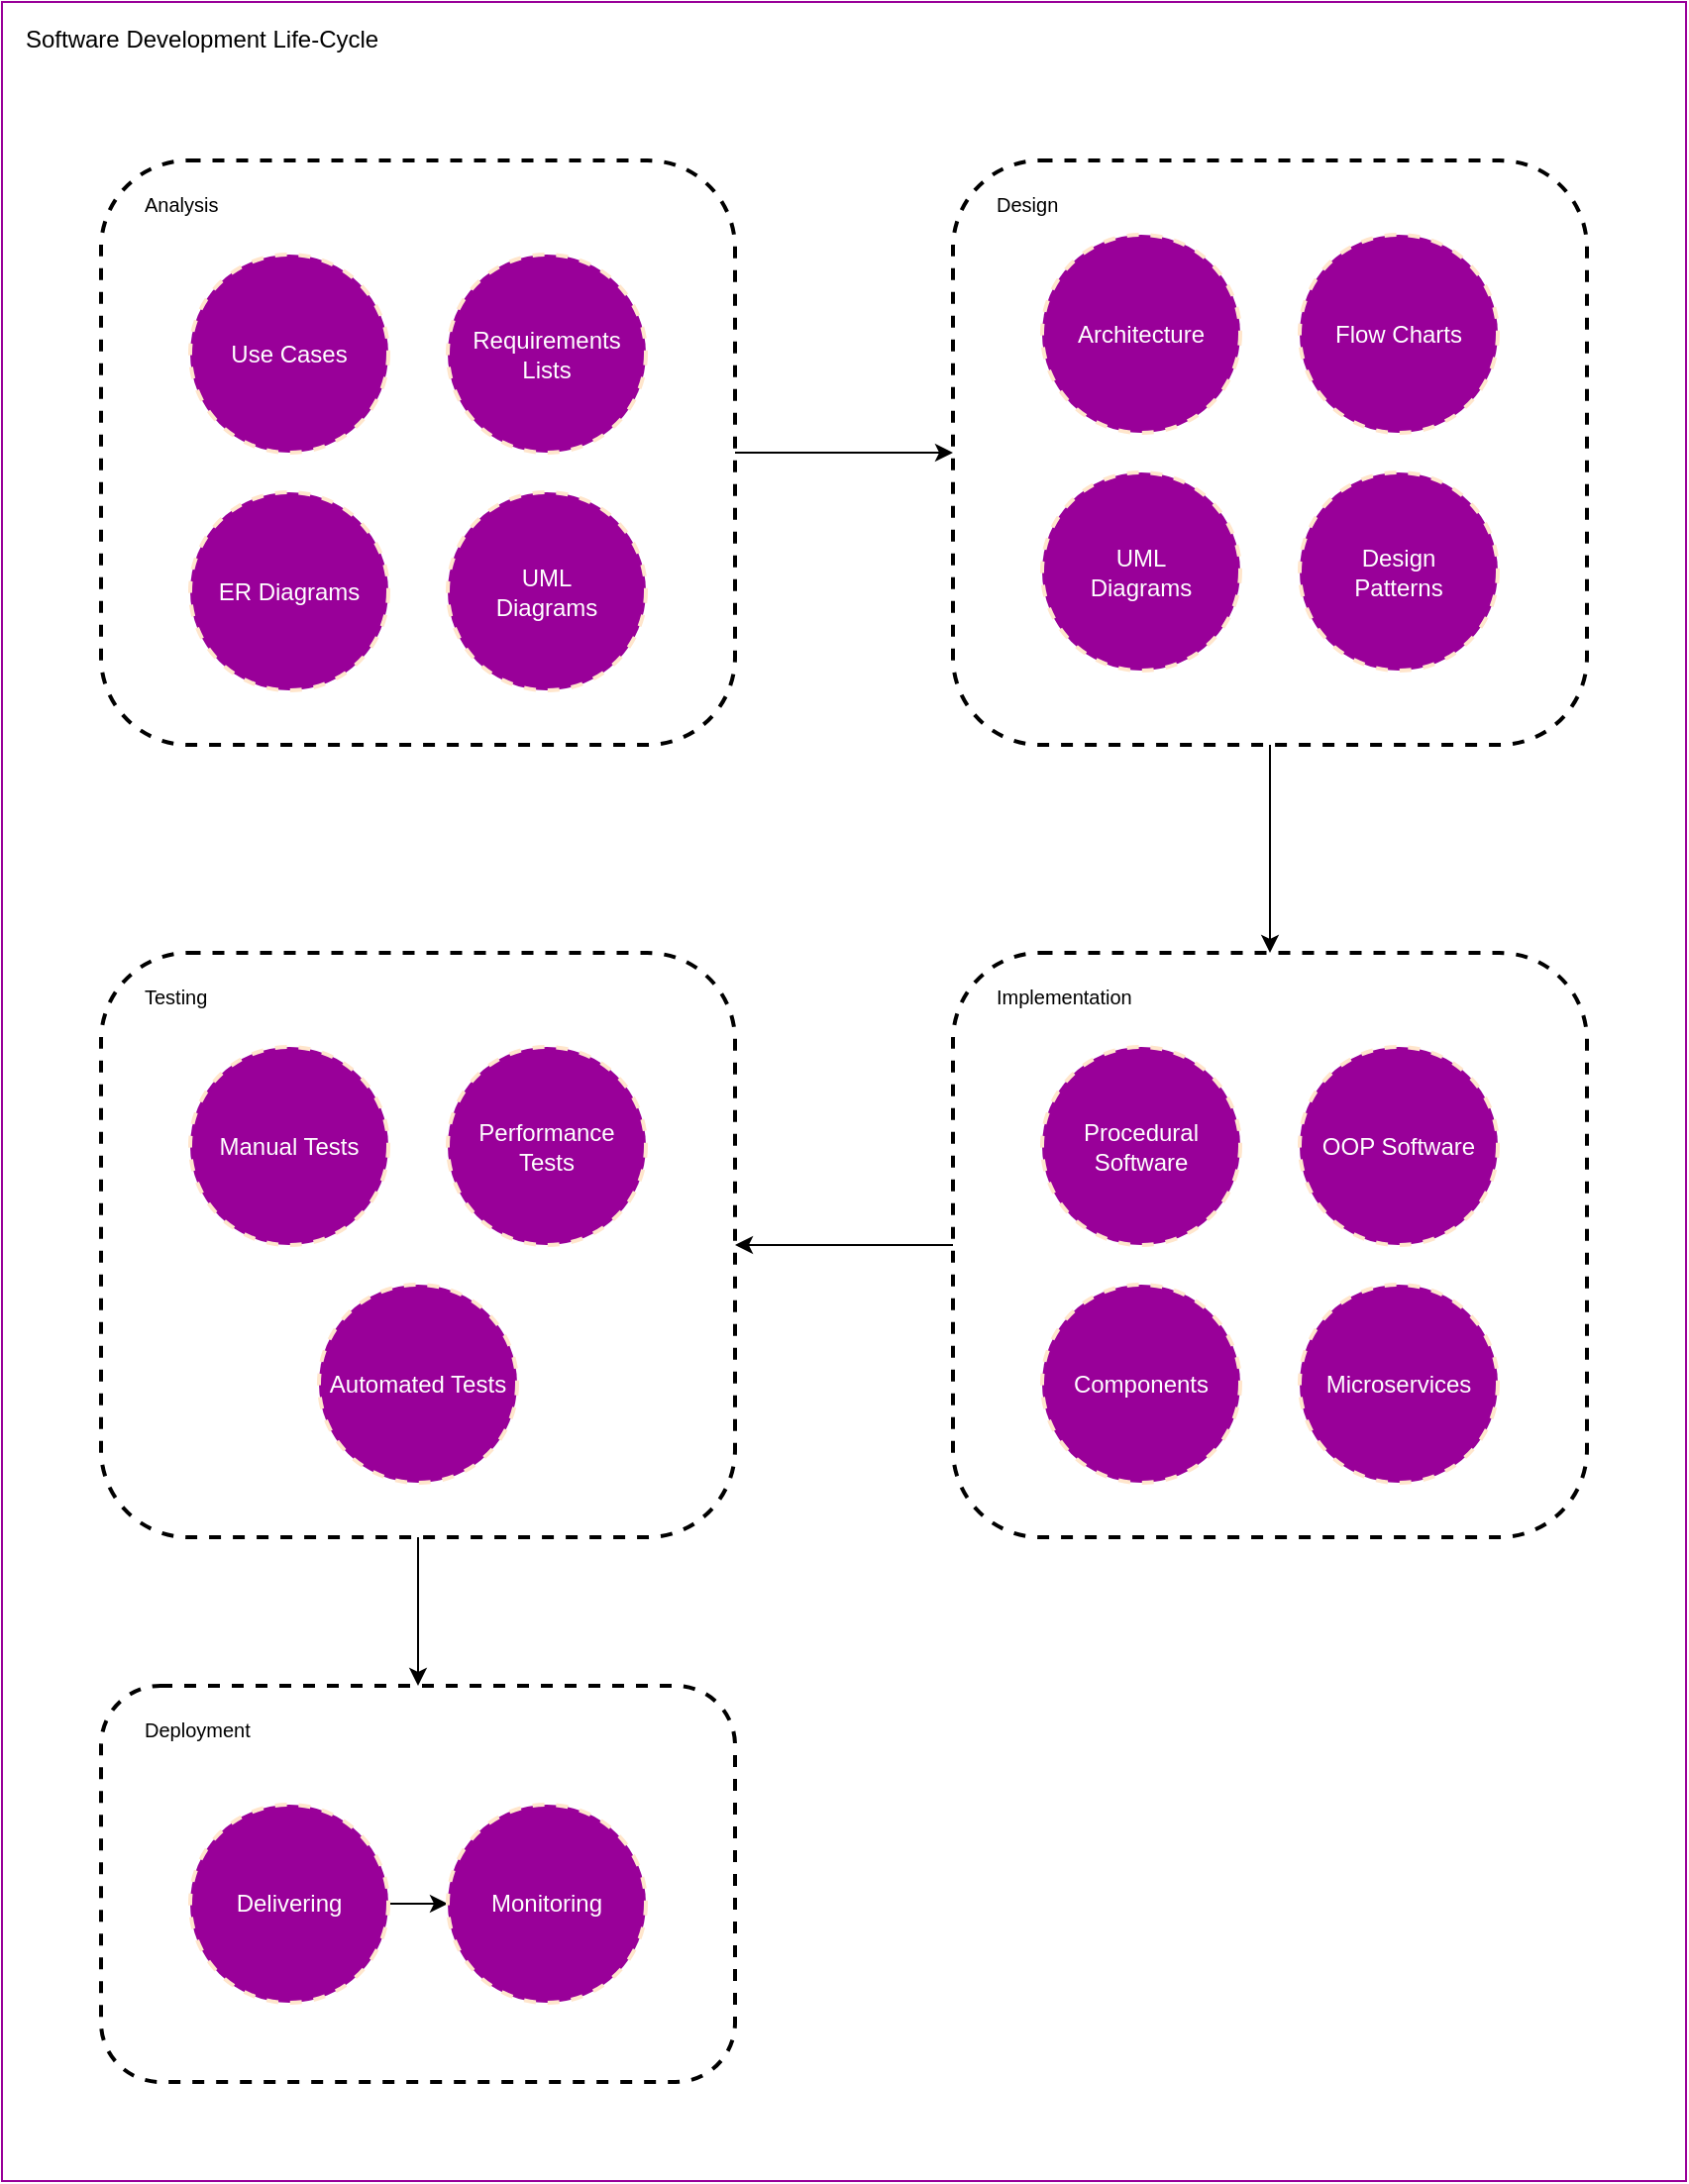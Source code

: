 <mxfile version="15.5.0" type="device"><diagram id="uLMh9oZ5qdgPXqpYCRim" name="Page-1"><mxGraphModel dx="1102" dy="548" grid="1" gridSize="10" guides="1" tooltips="1" connect="1" arrows="1" fold="1" page="1" pageScale="1" pageWidth="850" pageHeight="1100" math="0" shadow="0"><root><mxCell id="0"/><mxCell id="1" parent="0"/><mxCell id="DDeZsp4ON3xDsiq0yDqw-44" value="Software Development Life-Cycle" style="rounded=0;whiteSpace=wrap;html=1;fillColor=none;align=left;verticalAlign=top;spacingLeft=10;spacingTop=5;strokeColor=#990099;" vertex="1" parent="1"><mxGeometry width="850" height="1100" as="geometry"/></mxCell><mxCell id="DDeZsp4ON3xDsiq0yDqw-38" style="edgeStyle=orthogonalEdgeStyle;rounded=0;orthogonalLoop=1;jettySize=auto;html=1;" edge="1" parent="1" source="DDeZsp4ON3xDsiq0yDqw-9" target="DDeZsp4ON3xDsiq0yDqw-12"><mxGeometry relative="1" as="geometry"/></mxCell><mxCell id="DDeZsp4ON3xDsiq0yDqw-9" value="Analysis" style="rounded=1;whiteSpace=wrap;html=1;dashed=1;fontSize=10;strokeWidth=2;fillColor=none;verticalAlign=top;spacingLeft=20;align=left;spacingTop=10;" vertex="1" parent="1"><mxGeometry x="50" y="80" width="320" height="295" as="geometry"/></mxCell><mxCell id="DDeZsp4ON3xDsiq0yDqw-3" value="Use Cases" style="ellipse;whiteSpace=wrap;html=1;aspect=fixed;dashed=1;strokeColor=#FFE6CC;strokeWidth=2;fillColor=#990099;fontColor=#FFFFFF;" vertex="1" parent="1"><mxGeometry x="95" y="127.5" width="100" height="100" as="geometry"/></mxCell><mxCell id="DDeZsp4ON3xDsiq0yDqw-5" value="ER Diagrams" style="ellipse;whiteSpace=wrap;html=1;aspect=fixed;dashed=1;strokeColor=#FFE6CC;strokeWidth=2;fillColor=#990099;fontColor=#FFFFFF;" vertex="1" parent="1"><mxGeometry x="95" y="247.5" width="100" height="100" as="geometry"/></mxCell><mxCell id="DDeZsp4ON3xDsiq0yDqw-6" value="Requirements&lt;br&gt;Lists" style="ellipse;whiteSpace=wrap;html=1;aspect=fixed;dashed=1;strokeColor=#FFE6CC;strokeWidth=2;fillColor=#990099;fontColor=#FFFFFF;" vertex="1" parent="1"><mxGeometry x="225" y="127.5" width="100" height="100" as="geometry"/></mxCell><mxCell id="DDeZsp4ON3xDsiq0yDqw-11" value="UML&lt;br&gt;Diagrams" style="ellipse;whiteSpace=wrap;html=1;aspect=fixed;dashed=1;strokeColor=#FFE6CC;strokeWidth=2;fillColor=#990099;fontColor=#FFFFFF;" vertex="1" parent="1"><mxGeometry x="225" y="247.5" width="100" height="100" as="geometry"/></mxCell><mxCell id="DDeZsp4ON3xDsiq0yDqw-39" style="edgeStyle=orthogonalEdgeStyle;rounded=0;orthogonalLoop=1;jettySize=auto;html=1;" edge="1" parent="1" source="DDeZsp4ON3xDsiq0yDqw-12" target="DDeZsp4ON3xDsiq0yDqw-17"><mxGeometry relative="1" as="geometry"/></mxCell><mxCell id="DDeZsp4ON3xDsiq0yDqw-12" value="Design" style="rounded=1;whiteSpace=wrap;html=1;dashed=1;fontSize=10;strokeWidth=2;fillColor=none;verticalAlign=top;spacingLeft=20;align=left;spacingTop=10;" vertex="1" parent="1"><mxGeometry x="480" y="80" width="320" height="295" as="geometry"/></mxCell><mxCell id="DDeZsp4ON3xDsiq0yDqw-13" value="Architecture" style="ellipse;whiteSpace=wrap;html=1;aspect=fixed;dashed=1;strokeColor=#FFE6CC;strokeWidth=2;fillColor=#990099;fontColor=#FFFFFF;" vertex="1" parent="1"><mxGeometry x="525" y="117.5" width="100" height="100" as="geometry"/></mxCell><mxCell id="DDeZsp4ON3xDsiq0yDqw-15" value="Flow Charts" style="ellipse;whiteSpace=wrap;html=1;aspect=fixed;dashed=1;strokeColor=#FFE6CC;strokeWidth=2;fillColor=#990099;fontColor=#FFFFFF;" vertex="1" parent="1"><mxGeometry x="655" y="117.5" width="100" height="100" as="geometry"/></mxCell><mxCell id="DDeZsp4ON3xDsiq0yDqw-16" value="UML&lt;br&gt;Diagrams" style="ellipse;whiteSpace=wrap;html=1;aspect=fixed;dashed=1;strokeColor=#FFE6CC;strokeWidth=2;fillColor=#990099;fontColor=#FFFFFF;" vertex="1" parent="1"><mxGeometry x="525" y="237.5" width="100" height="100" as="geometry"/></mxCell><mxCell id="DDeZsp4ON3xDsiq0yDqw-40" style="edgeStyle=orthogonalEdgeStyle;rounded=0;orthogonalLoop=1;jettySize=auto;html=1;" edge="1" parent="1" source="DDeZsp4ON3xDsiq0yDqw-17" target="DDeZsp4ON3xDsiq0yDqw-22"><mxGeometry relative="1" as="geometry"/></mxCell><mxCell id="DDeZsp4ON3xDsiq0yDqw-17" value="Implementation" style="rounded=1;whiteSpace=wrap;html=1;dashed=1;fontSize=10;strokeWidth=2;fillColor=none;verticalAlign=top;spacingLeft=20;align=left;spacingTop=10;" vertex="1" parent="1"><mxGeometry x="480" y="480" width="320" height="295" as="geometry"/></mxCell><mxCell id="DDeZsp4ON3xDsiq0yDqw-18" value="Procedural Software" style="ellipse;whiteSpace=wrap;html=1;aspect=fixed;dashed=1;strokeColor=#FFE6CC;strokeWidth=2;fillColor=#990099;fontColor=#FFFFFF;" vertex="1" parent="1"><mxGeometry x="525" y="527.5" width="100" height="100" as="geometry"/></mxCell><mxCell id="DDeZsp4ON3xDsiq0yDqw-19" value="Components" style="ellipse;whiteSpace=wrap;html=1;aspect=fixed;dashed=1;strokeColor=#FFE6CC;strokeWidth=2;fillColor=#990099;fontColor=#FFFFFF;" vertex="1" parent="1"><mxGeometry x="525" y="647.5" width="100" height="100" as="geometry"/></mxCell><mxCell id="DDeZsp4ON3xDsiq0yDqw-20" value="OOP Software" style="ellipse;whiteSpace=wrap;html=1;aspect=fixed;dashed=1;strokeColor=#FFE6CC;strokeWidth=2;fillColor=#990099;fontColor=#FFFFFF;" vertex="1" parent="1"><mxGeometry x="655" y="527.5" width="100" height="100" as="geometry"/></mxCell><mxCell id="DDeZsp4ON3xDsiq0yDqw-21" value="Microservices" style="ellipse;whiteSpace=wrap;html=1;aspect=fixed;dashed=1;strokeColor=#FFE6CC;strokeWidth=2;fillColor=#990099;fontColor=#FFFFFF;" vertex="1" parent="1"><mxGeometry x="655" y="647.5" width="100" height="100" as="geometry"/></mxCell><mxCell id="DDeZsp4ON3xDsiq0yDqw-41" style="edgeStyle=orthogonalEdgeStyle;rounded=0;orthogonalLoop=1;jettySize=auto;html=1;" edge="1" parent="1" source="DDeZsp4ON3xDsiq0yDqw-22" target="DDeZsp4ON3xDsiq0yDqw-33"><mxGeometry relative="1" as="geometry"/></mxCell><mxCell id="DDeZsp4ON3xDsiq0yDqw-22" value="Testing" style="rounded=1;whiteSpace=wrap;html=1;dashed=1;fontSize=10;strokeWidth=2;fillColor=none;verticalAlign=top;spacingLeft=20;align=left;spacingTop=10;" vertex="1" parent="1"><mxGeometry x="50" y="480" width="320" height="295" as="geometry"/></mxCell><mxCell id="DDeZsp4ON3xDsiq0yDqw-24" value="Automated Tests" style="ellipse;whiteSpace=wrap;html=1;aspect=fixed;dashed=1;strokeColor=#FFE6CC;strokeWidth=2;fillColor=#990099;fontColor=#FFFFFF;" vertex="1" parent="1"><mxGeometry x="160" y="647.5" width="100" height="100" as="geometry"/></mxCell><mxCell id="DDeZsp4ON3xDsiq0yDqw-25" value="Manual Tests" style="ellipse;whiteSpace=wrap;html=1;aspect=fixed;dashed=1;strokeColor=#FFE6CC;strokeWidth=2;fillColor=#990099;fontColor=#FFFFFF;" vertex="1" parent="1"><mxGeometry x="95" y="527.5" width="100" height="100" as="geometry"/></mxCell><mxCell id="DDeZsp4ON3xDsiq0yDqw-26" value="Performance Tests" style="ellipse;whiteSpace=wrap;html=1;aspect=fixed;dashed=1;strokeColor=#FFE6CC;strokeWidth=2;fillColor=#990099;fontColor=#FFFFFF;" vertex="1" parent="1"><mxGeometry x="225" y="527.5" width="100" height="100" as="geometry"/></mxCell><mxCell id="DDeZsp4ON3xDsiq0yDqw-28" value="&lt;div&gt;Design&lt;/div&gt;&lt;div&gt;Patterns&lt;/div&gt;" style="ellipse;whiteSpace=wrap;html=1;aspect=fixed;dashed=1;strokeColor=#FFE6CC;strokeWidth=2;fillColor=#990099;fontColor=#FFFFFF;" vertex="1" parent="1"><mxGeometry x="655" y="237.5" width="100" height="100" as="geometry"/></mxCell><mxCell id="DDeZsp4ON3xDsiq0yDqw-33" value="Deployment" style="rounded=1;whiteSpace=wrap;html=1;dashed=1;fontSize=10;strokeWidth=2;fillColor=none;verticalAlign=top;spacingLeft=20;align=left;spacingTop=10;" vertex="1" parent="1"><mxGeometry x="50" y="850" width="320" height="200" as="geometry"/></mxCell><mxCell id="DDeZsp4ON3xDsiq0yDqw-43" style="edgeStyle=orthogonalEdgeStyle;rounded=0;orthogonalLoop=1;jettySize=auto;html=1;" edge="1" parent="1" source="DDeZsp4ON3xDsiq0yDqw-34" target="DDeZsp4ON3xDsiq0yDqw-35"><mxGeometry relative="1" as="geometry"/></mxCell><mxCell id="DDeZsp4ON3xDsiq0yDqw-34" value="Delivering" style="ellipse;whiteSpace=wrap;html=1;aspect=fixed;dashed=1;strokeColor=#FFE6CC;strokeWidth=2;fillColor=#990099;fontColor=#FFFFFF;" vertex="1" parent="1"><mxGeometry x="95" y="910" width="100" height="100" as="geometry"/></mxCell><mxCell id="DDeZsp4ON3xDsiq0yDqw-35" value="Monitoring" style="ellipse;whiteSpace=wrap;html=1;aspect=fixed;dashed=1;strokeColor=#FFE6CC;strokeWidth=2;fillColor=#990099;fontColor=#FFFFFF;" vertex="1" parent="1"><mxGeometry x="225" y="910" width="100" height="100" as="geometry"/></mxCell></root></mxGraphModel></diagram></mxfile>
